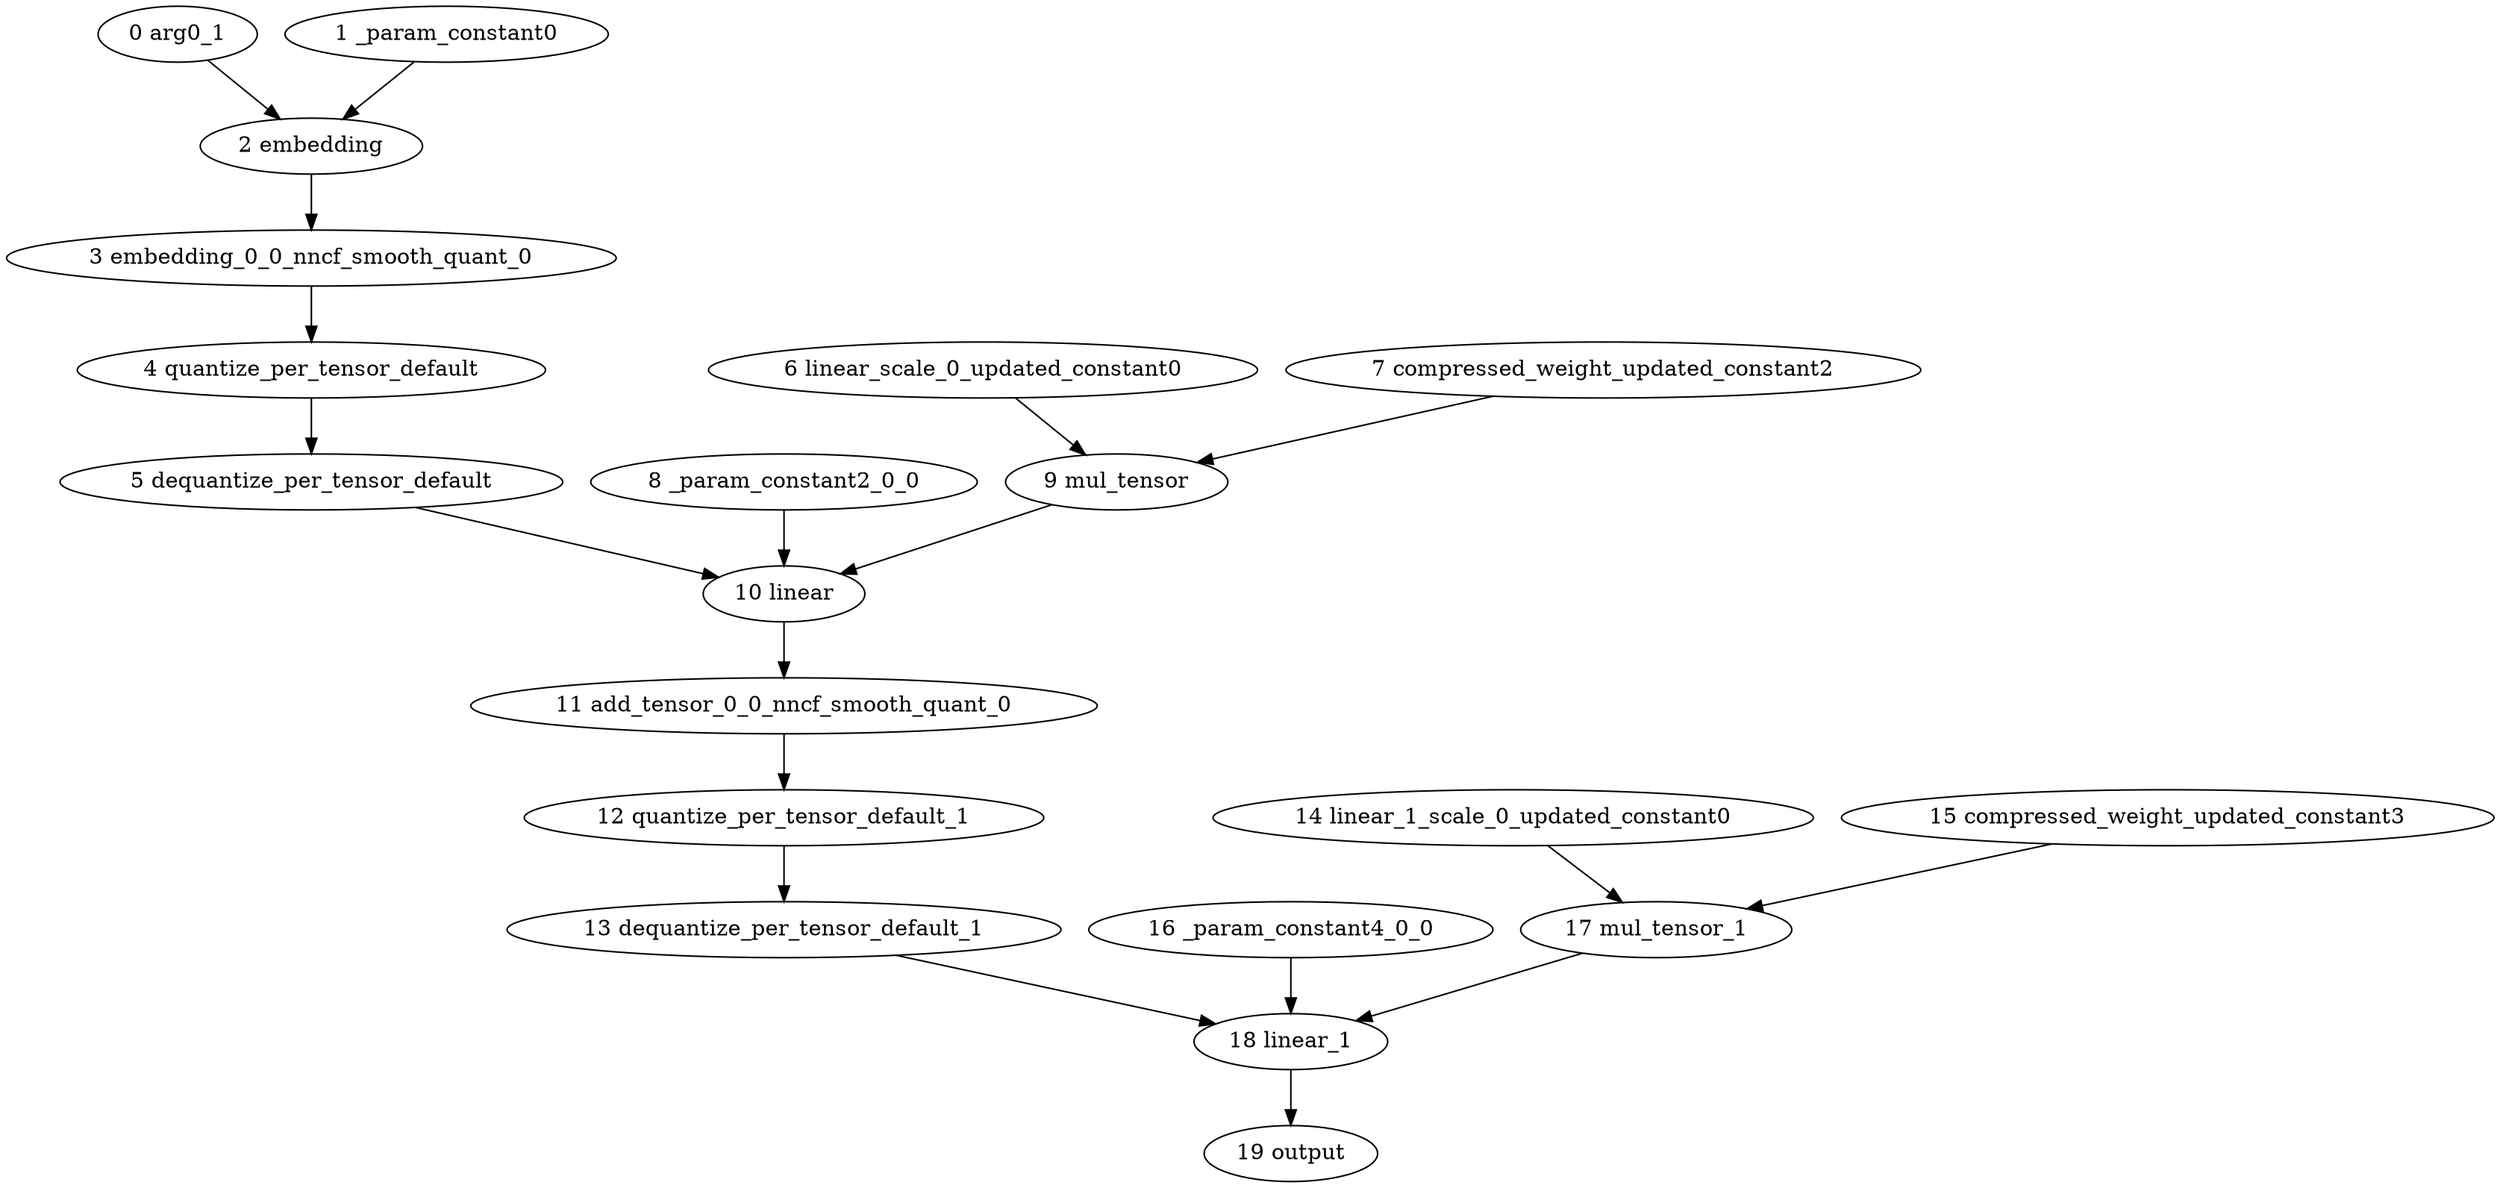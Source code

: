 strict digraph  {
"0 arg0_1" [id=0, type=input];
"1 _param_constant0" [id=1, type=get_attr];
"2 embedding" [id=2, type=embedding];
"3 embedding_0_0_nncf_smooth_quant_0" [id=3, type=call_module];
"4 quantize_per_tensor_default" [id=4, type=quantize_per_tensor];
"5 dequantize_per_tensor_default" [id=5, type=dequantize_per_tensor];
"6 linear_scale_0_updated_constant0" [id=6, type=get_attr];
"7 compressed_weight_updated_constant2" [id=7, type=get_attr];
"8 _param_constant2_0_0" [id=8, type=get_attr];
"9 mul_tensor" [id=9, type=mul];
"10 linear" [id=10, type=linear];
"11 add_tensor_0_0_nncf_smooth_quant_0" [id=11, type=call_module];
"12 quantize_per_tensor_default_1" [id=12, type=quantize_per_tensor];
"13 dequantize_per_tensor_default_1" [id=13, type=dequantize_per_tensor];
"14 linear_1_scale_0_updated_constant0" [id=14, type=get_attr];
"15 compressed_weight_updated_constant3" [id=15, type=get_attr];
"16 _param_constant4_0_0" [id=16, type=get_attr];
"17 mul_tensor_1" [id=17, type=mul];
"18 linear_1" [id=18, type=linear];
"19 output" [id=19, type=output];
"0 arg0_1" -> "2 embedding";
"1 _param_constant0" -> "2 embedding";
"2 embedding" -> "3 embedding_0_0_nncf_smooth_quant_0";
"3 embedding_0_0_nncf_smooth_quant_0" -> "4 quantize_per_tensor_default";
"4 quantize_per_tensor_default" -> "5 dequantize_per_tensor_default";
"5 dequantize_per_tensor_default" -> "10 linear";
"6 linear_scale_0_updated_constant0" -> "9 mul_tensor";
"7 compressed_weight_updated_constant2" -> "9 mul_tensor";
"8 _param_constant2_0_0" -> "10 linear";
"9 mul_tensor" -> "10 linear";
"10 linear" -> "11 add_tensor_0_0_nncf_smooth_quant_0";
"11 add_tensor_0_0_nncf_smooth_quant_0" -> "12 quantize_per_tensor_default_1";
"12 quantize_per_tensor_default_1" -> "13 dequantize_per_tensor_default_1";
"13 dequantize_per_tensor_default_1" -> "18 linear_1";
"14 linear_1_scale_0_updated_constant0" -> "17 mul_tensor_1";
"15 compressed_weight_updated_constant3" -> "17 mul_tensor_1";
"16 _param_constant4_0_0" -> "18 linear_1";
"17 mul_tensor_1" -> "18 linear_1";
"18 linear_1" -> "19 output";
}

